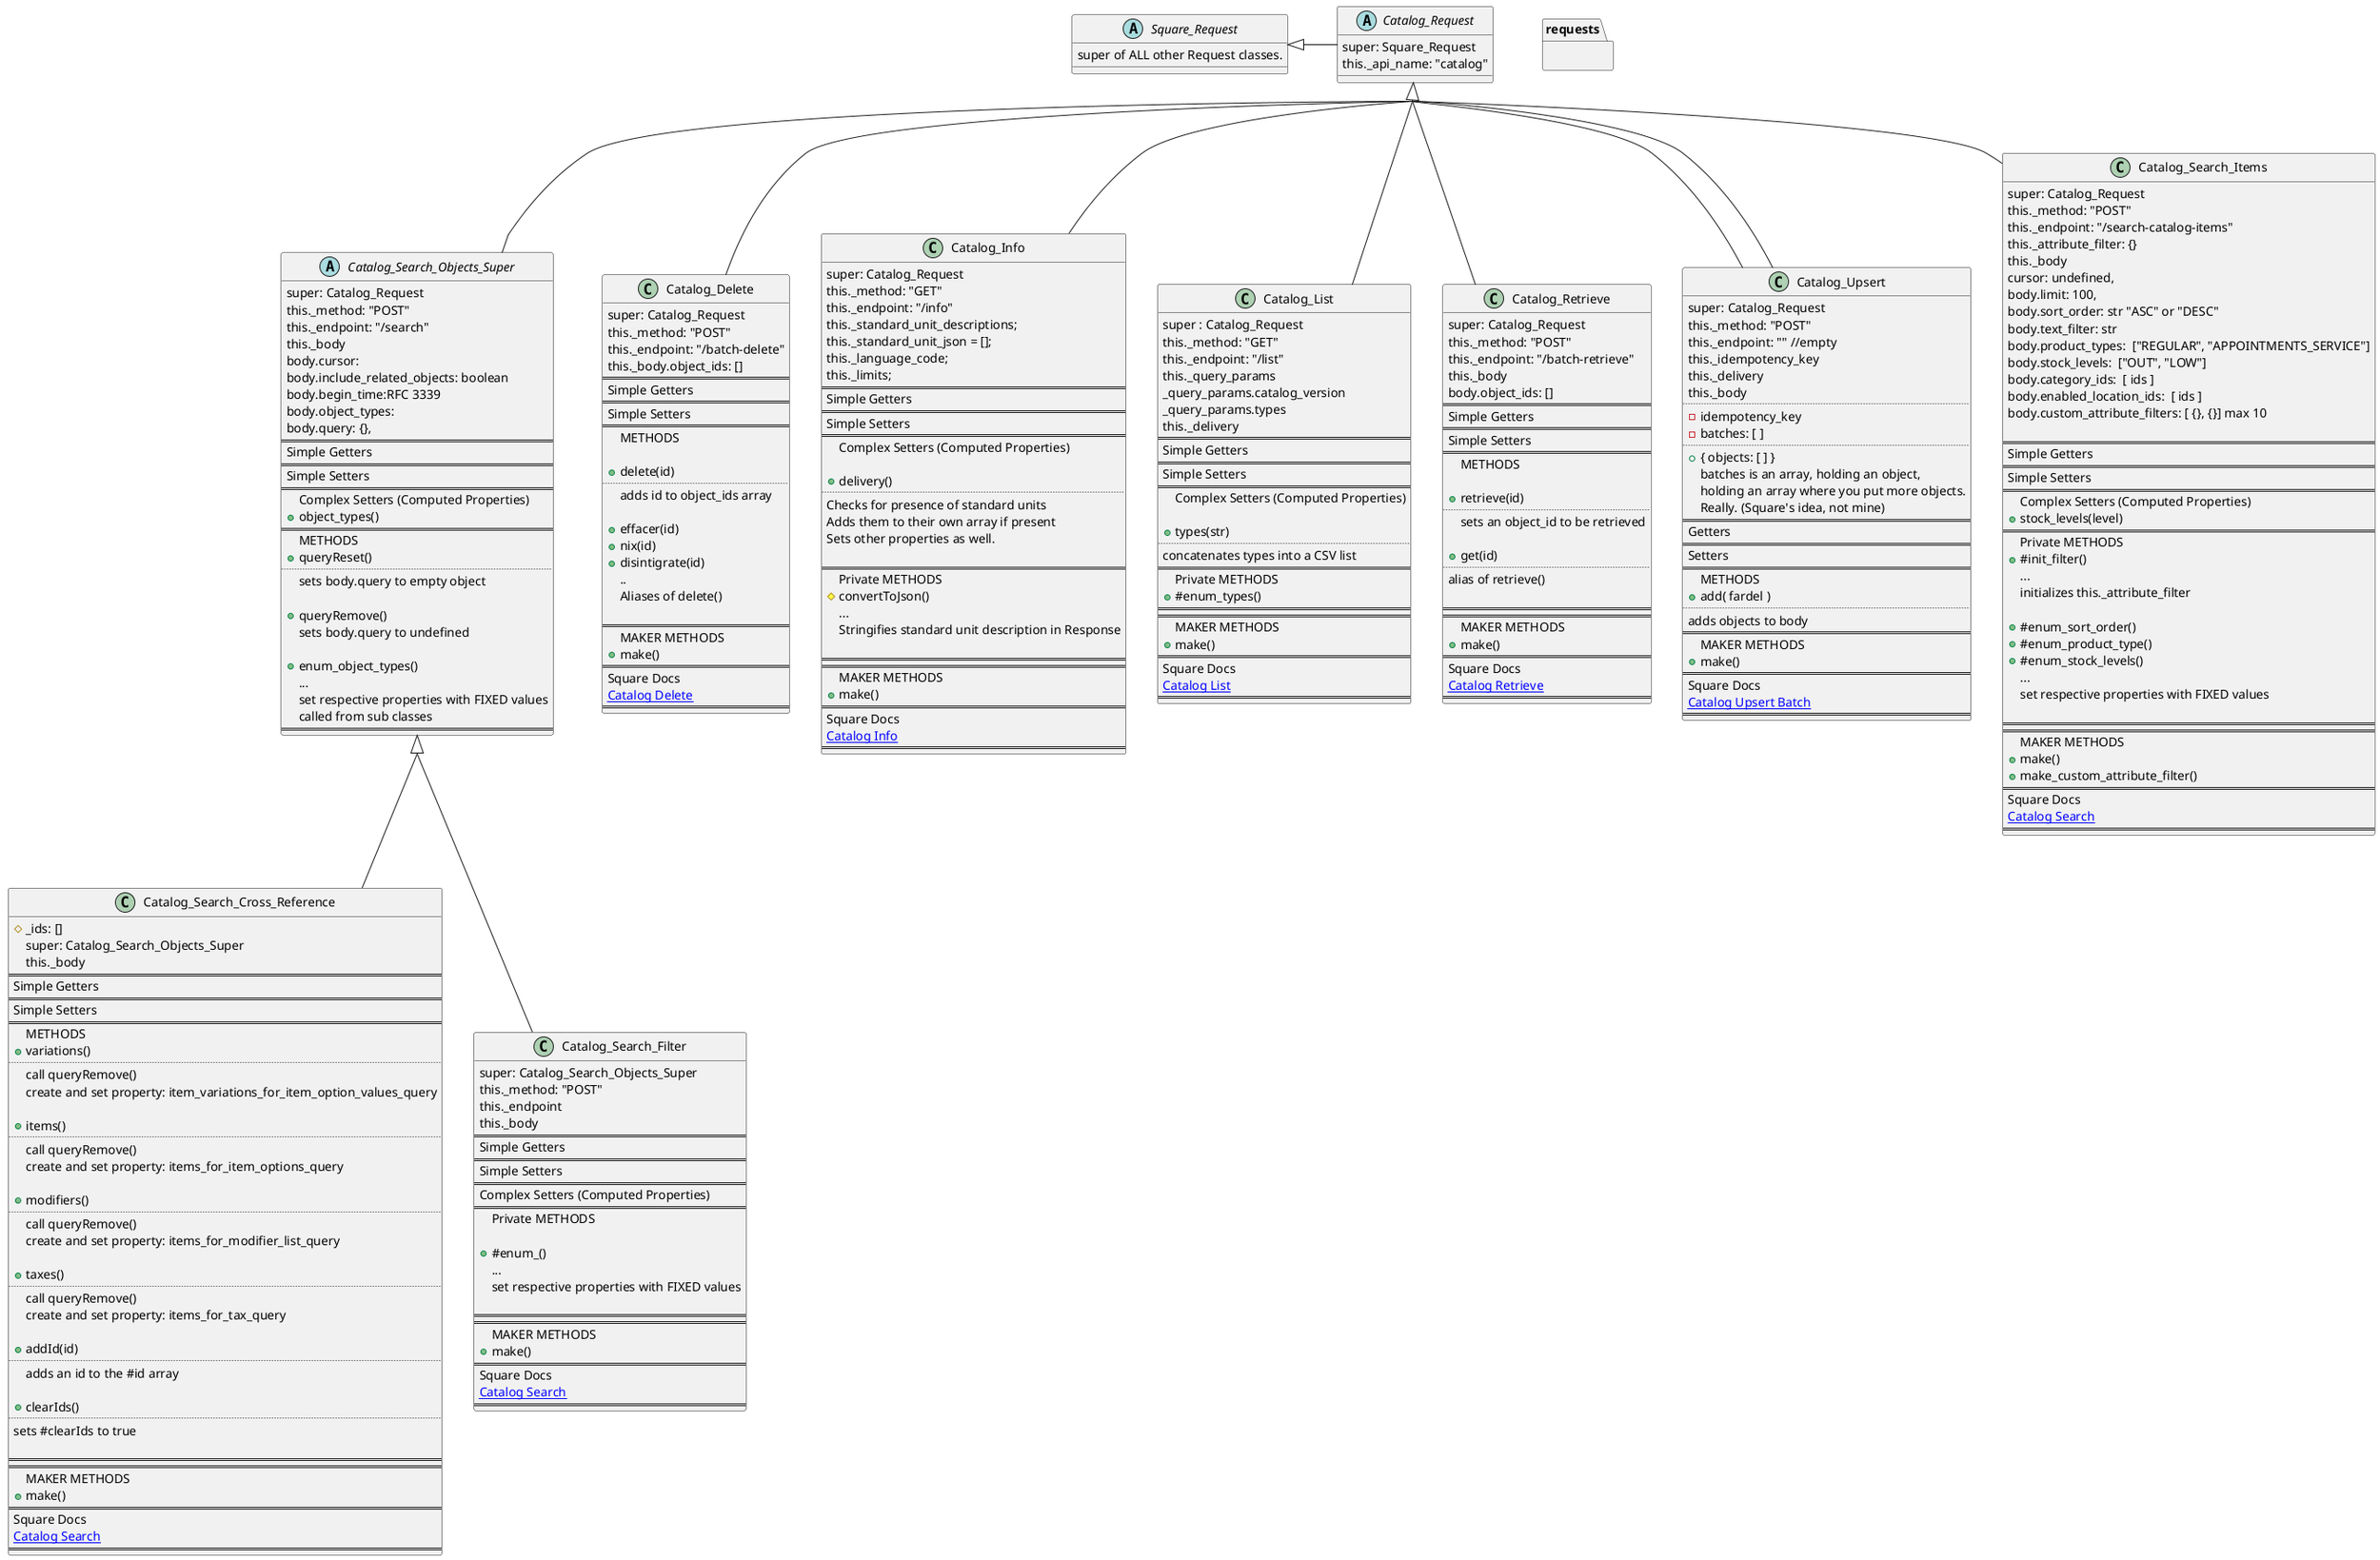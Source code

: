 @startuml
'https://plantuml.com/sequence-diagram
skinparam groupInheritance 2

' arrows with one dash display horizontally
' arrows with two dashes display vertically
namespace requests {
.Square_Request <|- .Catalog_Request
.Catalog_Request <|-- .Catalog_Search_Objects_Super
.Catalog_Search_Objects_Super <|-- .Catalog_Search_Cross_Reference
.Catalog_Search_Objects_Super <|-- .Catalog_Search_Filter

.Catalog_Request <|-- .Catalog_Delete
.Catalog_Request <|-- .Catalog_Info
.Catalog_Request <|-- .Catalog_List
.Catalog_Request <|-- .Catalog_Retrieve
.Catalog_Request <|-- .Catalog_Upsert
.Catalog_Request <|-- .Catalog_Search_Items
.Catalog_Request <|-- .Catalog_Upsert
}
abstract class Square_Request{
super of ALL other Request classes.
}

abstract class Catalog_Request {
super: Square_Request
this._api_name: "catalog"
}

class Catalog_Delete {
super: Catalog_Request
this._method: "POST"
this._endpoint: "/batch-delete"
this._body.object_ids: []
==
Simple Getters
==
Simple Setters
==
METHODS

+delete(id)
..
adds id to object_ids array

+effacer(id)
+nix(id)
+disintigrate(id)
 ..
 Aliases of delete()

==
MAKER METHODS
+ make()
==
Square Docs
[[https://developer.squareup.com/reference/square/catalog-api/batch-delete-catalog-objects Catalog Delete]]
==
}

class Catalog_Info {
super: Catalog_Request
this._method: "GET"
this._endpoint: "/info"
this._standard_unit_descriptions;
this._standard_unit_json = [];
this._language_code;
this._limits;
==
Simple Getters
==
Simple Setters
==
Complex Setters (Computed Properties)

+ delivery()
..
Checks for presence of standard units
Adds them to their own array if present
Sets other properties as well.

==
Private METHODS
#convertToJson()
...
Stringifies standard unit description in Response

==
==
MAKER METHODS
+ make()
==
Square Docs
[[https://developer.squareup.com/reference/square/catalog-api/catalog-info Catalog Info]]
==
}


class Catalog_List {
super : Catalog_Request
this._method: "GET"
this._endpoint: "/list"
this._query_params
_query_params.catalog_version
_query_params.types
this._delivery
==
Simple Getters
==
Simple Setters
==
Complex Setters (Computed Properties)

+types(str)
..
concatenates types into a CSV list
==
Private METHODS
+#enum_types()
==
==
MAKER METHODS
+ make()
==
Square Docs
[[https://developer.squareup.com/reference/square/catalog-api/list-catalog Catalog List]]
==
}

class Catalog_Retrieve {
super: Catalog_Request
this._method: "POST"
this._endpoint: "/batch-retrieve"
this._body
body.object_ids: []
==
Simple Getters
==
Simple Setters
==
METHODS

+retrieve(id)
..
sets an object_id to be retrieved

+get(id)
..
alias of retrieve()

==
==
MAKER METHODS
+ make()
==
Square Docs
[[https://developer.squareup.com/reference/square/catalog-api/batch-retrieve-catalog-objects Catalog Retrieve]]
==
}

class Catalog_Search_Items{
super: Catalog_Request
this._method: "POST"
this._endpoint: "/search-catalog-items"
this._attribute_filter: {}
this._body
cursor: undefined,
body.limit: 100,
body.sort_order: str "ASC" or "DESC"
body.text_filter: str
body.product_types:  ["REGULAR", "APPOINTMENTS_SERVICE"]
body.stock_levels:  ["OUT", "LOW"]
body.category_ids:  [ ids ]
body.enabled_location_ids:  [ ids ]
body.custom_attribute_filters: [ {}, {}] max 10

==
Simple Getters
==
Simple Setters
==
Complex Setters (Computed Properties)
+ stock_levels(level)
==
Private METHODS
+#init_filter()
...
initializes this._attribute_filter

+#enum_sort_order()
+#enum_product_type()
+#enum_stock_levels()
...
set respective properties with FIXED values

==
==
MAKER METHODS
+ make()
+ make_custom_attribute_filter()
==
Square Docs
[[https://developer.squareup.com/reference/square/catalog-api/search-catalog-objects Catalog Search]]
==
}



class Catalog_Upsert {
super: Catalog_Request
this._method: "POST"
this._endpoint: "" //empty
this._idempotency_key
this._delivery
this._body
..
-idempotency_key
-batches: [ ]
..
+{ objects: [ ] }
batches is an array, holding an object,
holding an array where you put more objects.
Really. (Square's idea, not mine)
==
Getters
==
Setters
==
METHODS
+add( fardel )
..
adds objects to body
==
MAKER METHODS
+ make()
==
Square Docs
[[https://developer.squareup.com/reference/square/catalog-api/batch-upsert-catalog-objects Catalog Upsert Batch]]
==
}







abstract class Catalog_Search_Objects_Super {
super: Catalog_Request
this._method: "POST"
this._endpoint: "/search"
this._body
body.cursor:
body.include_related_objects: boolean
body.begin_time:RFC 3339
body.object_types:
body.query: {},
==
Simple Getters
==
Simple Setters
==
Complex Setters (Computed Properties)
+ object_types()
==
METHODS
+queryReset()
..
sets body.query to empty object

+queryRemove()
sets body.query to undefined

+enum_object_types()
...
set respective properties with FIXED values
called from sub classes
==
}

class Catalog_Search_Cross_Reference{
#_ids: []
super: Catalog_Search_Objects_Super
this._body
==
Simple Getters
==
Simple Setters
==
METHODS
+variations()
..
call queryRemove()
create and set property: item_variations_for_item_option_values_query

+items()
..
call queryRemove()
create and set property: items_for_item_options_query

+modifiers()
..
call queryRemove()
create and set property: items_for_modifier_list_query

+taxes()
..
call queryRemove()
create and set property: items_for_tax_query

+addId(id)
..
adds an id to the #id array

+clearIds()
..
sets #clearIds to true

==
==
MAKER METHODS
+ make()
==
Square Docs
[[https://developer.squareup.com/reference/square/catalog-api/search-catalog-objects Catalog Search]]
==
}


class Catalog_Search_Filter {
super: Catalog_Search_Objects_Super
this._method: "POST"
this._endpoint
this._body
==
Simple Getters
==
Simple Setters
==
Complex Setters (Computed Properties)
==
Private METHODS

+#enum_()
...
set respective properties with FIXED values

==
==
MAKER METHODS
+ make()
==
Square Docs
[[https://developer.squareup.com/reference/square/catalog-api/search-catalog-objects Catalog Search]]
==
}


@enduml